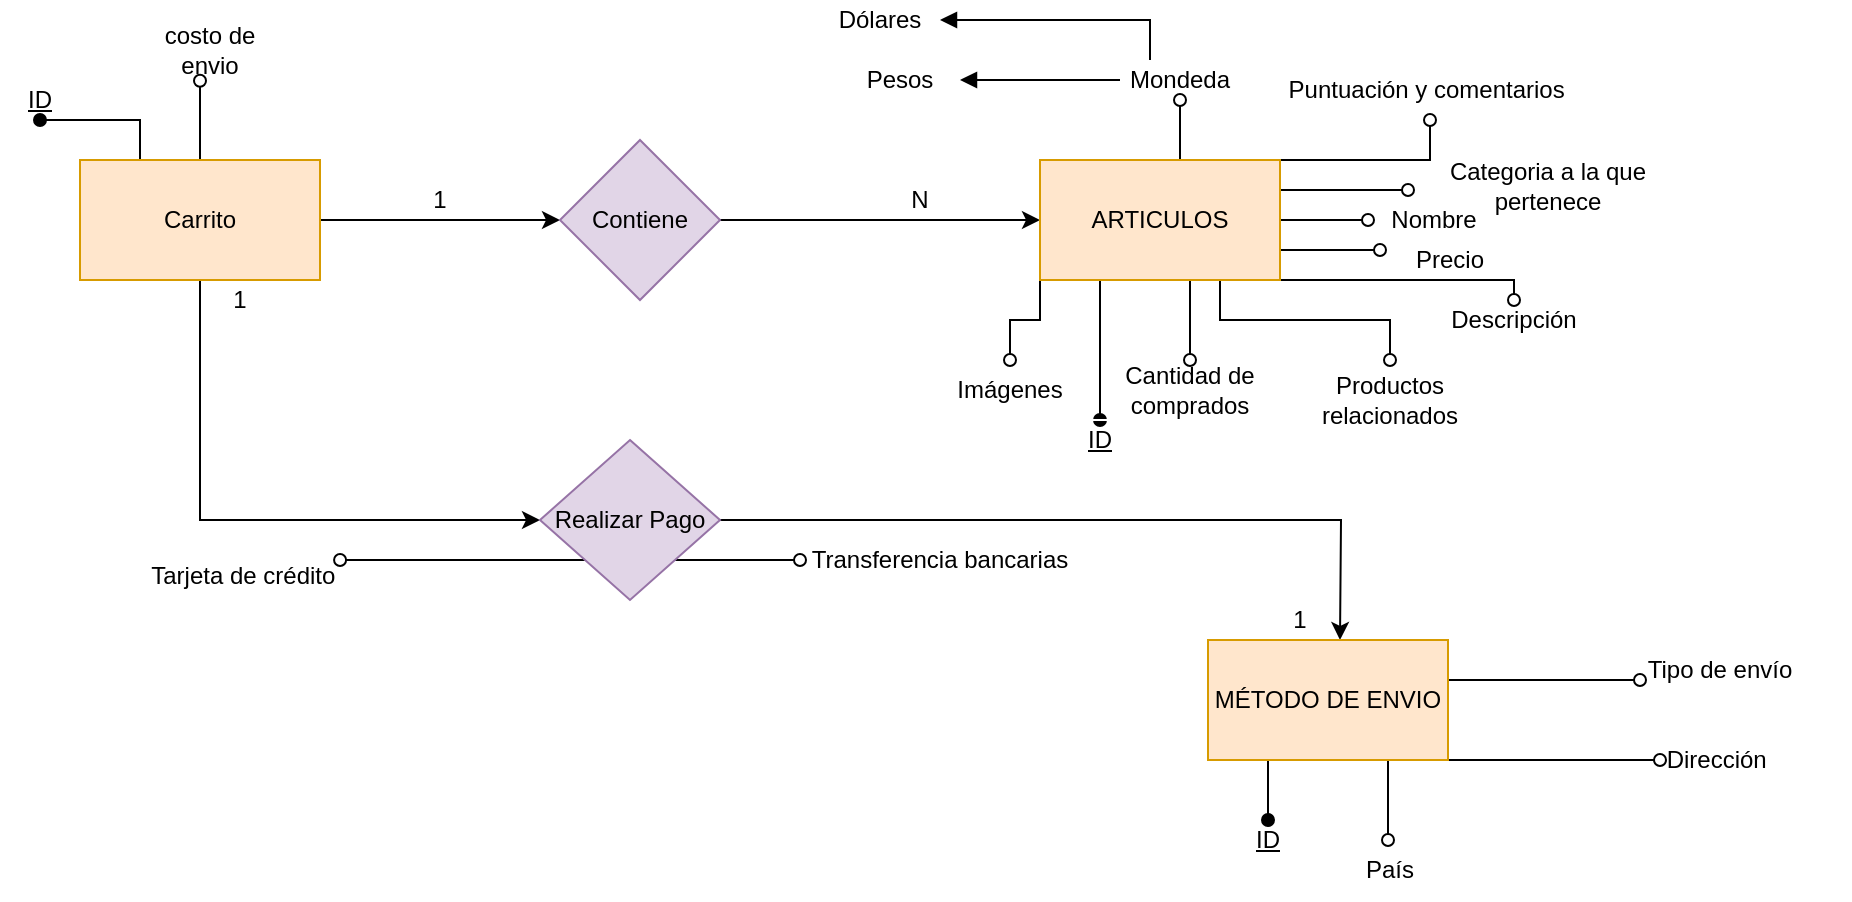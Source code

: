 <mxfile version="14.9.8" type="github">
  <diagram id="x0mtPKsXIoCM_E7vGqDa" name="Diagrama Ecommece">
    <mxGraphModel dx="2123" dy="685" grid="1" gridSize="10" guides="1" tooltips="1" connect="1" arrows="1" fold="1" page="1" pageScale="1" pageWidth="827" pageHeight="1169" math="0" shadow="0">
      <root>
        <mxCell id="0" />
        <mxCell id="1" parent="0" />
        <mxCell id="L4fkzpxxUZNFCqm3rQeX-3" value="" style="edgeStyle=orthogonalEdgeStyle;rounded=0;orthogonalLoop=1;jettySize=auto;html=1;" parent="1" source="L4fkzpxxUZNFCqm3rQeX-1" target="L4fkzpxxUZNFCqm3rQeX-2" edge="1">
          <mxGeometry relative="1" as="geometry" />
        </mxCell>
        <mxCell id="oZV_gyn4Lc5vq8S6sUId-5" style="edgeStyle=orthogonalEdgeStyle;rounded=0;orthogonalLoop=1;jettySize=auto;html=1;exitX=0.5;exitY=1;exitDx=0;exitDy=0;endArrow=classic;endFill=1;" parent="1" source="L4fkzpxxUZNFCqm3rQeX-1" target="L4fkzpxxUZNFCqm3rQeX-6" edge="1">
          <mxGeometry relative="1" as="geometry">
            <Array as="points">
              <mxPoint x="-190" y="270" />
            </Array>
          </mxGeometry>
        </mxCell>
        <mxCell id="nnbf3i6Vq3ACkcfvG0Zu-2" style="edgeStyle=orthogonalEdgeStyle;rounded=0;orthogonalLoop=1;jettySize=auto;html=1;exitX=0.5;exitY=0;exitDx=0;exitDy=0;entryX=0.4;entryY=1.012;entryDx=0;entryDy=0;entryPerimeter=0;endArrow=oval;endFill=0;" parent="1" source="L4fkzpxxUZNFCqm3rQeX-1" target="nnbf3i6Vq3ACkcfvG0Zu-3" edge="1">
          <mxGeometry relative="1" as="geometry">
            <mxPoint x="-190" y="40" as="targetPoint" />
          </mxGeometry>
        </mxCell>
        <mxCell id="e4ZpNv6kdScLMxmuTlxS-5" style="edgeStyle=orthogonalEdgeStyle;rounded=0;orthogonalLoop=1;jettySize=auto;html=1;exitX=0.25;exitY=0;exitDx=0;exitDy=0;endArrow=oval;endFill=1;" edge="1" parent="1" source="L4fkzpxxUZNFCqm3rQeX-1" target="e4ZpNv6kdScLMxmuTlxS-6">
          <mxGeometry relative="1" as="geometry">
            <mxPoint x="-270" y="70" as="targetPoint" />
          </mxGeometry>
        </mxCell>
        <mxCell id="L4fkzpxxUZNFCqm3rQeX-1" value="Carrito" style="rounded=0;whiteSpace=wrap;html=1;fillColor=#ffe6cc;strokeColor=#d79b00;" parent="1" vertex="1">
          <mxGeometry x="-250" y="90" width="120" height="60" as="geometry" />
        </mxCell>
        <mxCell id="L4fkzpxxUZNFCqm3rQeX-5" value="" style="edgeStyle=orthogonalEdgeStyle;rounded=0;orthogonalLoop=1;jettySize=auto;html=1;" parent="1" source="L4fkzpxxUZNFCqm3rQeX-2" target="L4fkzpxxUZNFCqm3rQeX-4" edge="1">
          <mxGeometry relative="1" as="geometry" />
        </mxCell>
        <mxCell id="L4fkzpxxUZNFCqm3rQeX-2" value="Contiene" style="rhombus;whiteSpace=wrap;html=1;rounded=0;fillColor=#e1d5e7;strokeColor=#9673a6;" parent="1" vertex="1">
          <mxGeometry x="-10" y="80" width="80" height="80" as="geometry" />
        </mxCell>
        <mxCell id="L4fkzpxxUZNFCqm3rQeX-14" style="edgeStyle=orthogonalEdgeStyle;rounded=0;orthogonalLoop=1;jettySize=auto;html=1;exitX=1;exitY=0.5;exitDx=0;exitDy=0;endArrow=oval;endFill=0;" parent="1" source="L4fkzpxxUZNFCqm3rQeX-4" target="L4fkzpxxUZNFCqm3rQeX-15" edge="1">
          <mxGeometry relative="1" as="geometry">
            <mxPoint x="420" y="120" as="targetPoint" />
          </mxGeometry>
        </mxCell>
        <mxCell id="L4fkzpxxUZNFCqm3rQeX-16" style="edgeStyle=orthogonalEdgeStyle;rounded=0;orthogonalLoop=1;jettySize=auto;html=1;exitX=1;exitY=1;exitDx=0;exitDy=0;endArrow=oval;endFill=0;" parent="1" source="L4fkzpxxUZNFCqm3rQeX-4" target="L4fkzpxxUZNFCqm3rQeX-17" edge="1">
          <mxGeometry relative="1" as="geometry">
            <mxPoint x="380" y="150" as="targetPoint" />
            <Array as="points">
              <mxPoint x="360" y="150" />
              <mxPoint x="360" y="150" />
            </Array>
          </mxGeometry>
        </mxCell>
        <mxCell id="L4fkzpxxUZNFCqm3rQeX-18" style="edgeStyle=orthogonalEdgeStyle;rounded=0;orthogonalLoop=1;jettySize=auto;html=1;exitX=1;exitY=0.75;exitDx=0;exitDy=0;endArrow=oval;endFill=0;" parent="1" source="L4fkzpxxUZNFCqm3rQeX-4" target="L4fkzpxxUZNFCqm3rQeX-19" edge="1">
          <mxGeometry relative="1" as="geometry">
            <mxPoint x="380" y="135" as="targetPoint" />
            <Array as="points">
              <mxPoint x="390" y="135" />
              <mxPoint x="390" y="135" />
            </Array>
          </mxGeometry>
        </mxCell>
        <mxCell id="L4fkzpxxUZNFCqm3rQeX-21" style="edgeStyle=orthogonalEdgeStyle;rounded=0;orthogonalLoop=1;jettySize=auto;html=1;exitX=1;exitY=0;exitDx=0;exitDy=0;endArrow=oval;endFill=0;" parent="1" source="L4fkzpxxUZNFCqm3rQeX-4" target="L4fkzpxxUZNFCqm3rQeX-22" edge="1">
          <mxGeometry relative="1" as="geometry">
            <mxPoint x="390" y="90" as="targetPoint" />
            <Array as="points">
              <mxPoint x="370" y="90" />
              <mxPoint x="370" y="90" />
            </Array>
          </mxGeometry>
        </mxCell>
        <mxCell id="L4fkzpxxUZNFCqm3rQeX-24" style="edgeStyle=orthogonalEdgeStyle;rounded=0;orthogonalLoop=1;jettySize=auto;html=1;exitX=1;exitY=0.25;exitDx=0;exitDy=0;endArrow=oval;endFill=0;" parent="1" source="L4fkzpxxUZNFCqm3rQeX-4" target="L4fkzpxxUZNFCqm3rQeX-25" edge="1">
          <mxGeometry relative="1" as="geometry">
            <mxPoint x="400" y="105" as="targetPoint" />
            <Array as="points">
              <mxPoint x="400" y="105" />
              <mxPoint x="400" y="105" />
            </Array>
          </mxGeometry>
        </mxCell>
        <mxCell id="nnbf3i6Vq3ACkcfvG0Zu-4" style="edgeStyle=orthogonalEdgeStyle;rounded=0;orthogonalLoop=1;jettySize=auto;html=1;exitX=0.5;exitY=0;exitDx=0;exitDy=0;endArrow=oval;endFill=0;" parent="1" source="L4fkzpxxUZNFCqm3rQeX-4" target="nnbf3i6Vq3ACkcfvG0Zu-5" edge="1">
          <mxGeometry relative="1" as="geometry">
            <mxPoint x="290" y="50" as="targetPoint" />
            <Array as="points">
              <mxPoint x="300" y="90" />
            </Array>
          </mxGeometry>
        </mxCell>
        <mxCell id="nnbf3i6Vq3ACkcfvG0Zu-11" style="edgeStyle=orthogonalEdgeStyle;rounded=0;orthogonalLoop=1;jettySize=auto;html=1;exitX=0.5;exitY=1;exitDx=0;exitDy=0;endArrow=oval;endFill=0;" parent="1" source="L4fkzpxxUZNFCqm3rQeX-4" target="nnbf3i6Vq3ACkcfvG0Zu-12" edge="1">
          <mxGeometry relative="1" as="geometry">
            <mxPoint x="290" y="200" as="targetPoint" />
            <Array as="points">
              <mxPoint x="305" y="150" />
            </Array>
          </mxGeometry>
        </mxCell>
        <mxCell id="nnbf3i6Vq3ACkcfvG0Zu-13" style="edgeStyle=orthogonalEdgeStyle;rounded=0;orthogonalLoop=1;jettySize=auto;html=1;exitX=0;exitY=1;exitDx=0;exitDy=0;endArrow=oval;endFill=0;" parent="1" source="L4fkzpxxUZNFCqm3rQeX-4" target="nnbf3i6Vq3ACkcfvG0Zu-14" edge="1">
          <mxGeometry relative="1" as="geometry">
            <mxPoint x="230" y="210" as="targetPoint" />
          </mxGeometry>
        </mxCell>
        <mxCell id="nnbf3i6Vq3ACkcfvG0Zu-15" style="edgeStyle=orthogonalEdgeStyle;rounded=0;orthogonalLoop=1;jettySize=auto;html=1;exitX=0.75;exitY=1;exitDx=0;exitDy=0;endArrow=oval;endFill=0;" parent="1" source="L4fkzpxxUZNFCqm3rQeX-4" target="nnbf3i6Vq3ACkcfvG0Zu-16" edge="1">
          <mxGeometry relative="1" as="geometry">
            <mxPoint x="380" y="200" as="targetPoint" />
          </mxGeometry>
        </mxCell>
        <mxCell id="e4ZpNv6kdScLMxmuTlxS-3" style="edgeStyle=orthogonalEdgeStyle;rounded=0;orthogonalLoop=1;jettySize=auto;html=1;exitX=0.25;exitY=1;exitDx=0;exitDy=0;endArrow=oval;endFill=1;" edge="1" parent="1" source="L4fkzpxxUZNFCqm3rQeX-4" target="e4ZpNv6kdScLMxmuTlxS-4">
          <mxGeometry relative="1" as="geometry">
            <mxPoint x="260" y="230" as="targetPoint" />
          </mxGeometry>
        </mxCell>
        <mxCell id="L4fkzpxxUZNFCqm3rQeX-4" value="ARTICULOS" style="whiteSpace=wrap;html=1;rounded=0;fillColor=#ffe6cc;strokeColor=#d79b00;" parent="1" vertex="1">
          <mxGeometry x="230" y="90" width="120" height="60" as="geometry" />
        </mxCell>
        <mxCell id="L4fkzpxxUZNFCqm3rQeX-9" value="" style="edgeStyle=orthogonalEdgeStyle;rounded=0;orthogonalLoop=1;jettySize=auto;html=1;" parent="1" source="L4fkzpxxUZNFCqm3rQeX-6" edge="1">
          <mxGeometry relative="1" as="geometry">
            <mxPoint x="380" y="330" as="targetPoint" />
          </mxGeometry>
        </mxCell>
        <mxCell id="e4ZpNv6kdScLMxmuTlxS-12" style="edgeStyle=orthogonalEdgeStyle;rounded=0;orthogonalLoop=1;jettySize=auto;html=1;exitX=0;exitY=1;exitDx=0;exitDy=0;entryX=0.917;entryY=0.201;entryDx=0;entryDy=0;entryPerimeter=0;endArrow=oval;endFill=0;" edge="1" parent="1" source="L4fkzpxxUZNFCqm3rQeX-6" target="oZV_gyn4Lc5vq8S6sUId-2">
          <mxGeometry relative="1" as="geometry" />
        </mxCell>
        <mxCell id="e4ZpNv6kdScLMxmuTlxS-13" style="edgeStyle=orthogonalEdgeStyle;rounded=0;orthogonalLoop=1;jettySize=auto;html=1;exitX=1;exitY=1;exitDx=0;exitDy=0;endArrow=oval;endFill=0;" edge="1" parent="1" source="L4fkzpxxUZNFCqm3rQeX-6">
          <mxGeometry relative="1" as="geometry">
            <mxPoint x="110.0" y="290.034" as="targetPoint" />
          </mxGeometry>
        </mxCell>
        <mxCell id="L4fkzpxxUZNFCqm3rQeX-6" value="Realizar Pago" style="rhombus;whiteSpace=wrap;html=1;rounded=0;fillColor=#e1d5e7;strokeColor=#9673a6;" parent="1" vertex="1">
          <mxGeometry x="-20" y="230" width="90" height="80" as="geometry" />
        </mxCell>
        <mxCell id="L4fkzpxxUZNFCqm3rQeX-33" style="edgeStyle=orthogonalEdgeStyle;rounded=0;orthogonalLoop=1;jettySize=auto;html=1;exitX=0.25;exitY=1;exitDx=0;exitDy=0;endArrow=oval;endFill=0;" parent="1" source="L4fkzpxxUZNFCqm3rQeX-12" target="L4fkzpxxUZNFCqm3rQeX-34" edge="1">
          <mxGeometry relative="1" as="geometry">
            <mxPoint x="630" y="480" as="targetPoint" />
            <Array as="points">
              <mxPoint x="550" y="390" />
            </Array>
          </mxGeometry>
        </mxCell>
        <mxCell id="L4fkzpxxUZNFCqm3rQeX-35" style="edgeStyle=orthogonalEdgeStyle;rounded=0;orthogonalLoop=1;jettySize=auto;html=1;exitX=0.75;exitY=1;exitDx=0;exitDy=0;endArrow=oval;endFill=0;" parent="1" source="L4fkzpxxUZNFCqm3rQeX-12" edge="1">
          <mxGeometry relative="1" as="geometry">
            <mxPoint x="404" y="430" as="targetPoint" />
            <Array as="points">
              <mxPoint x="404" y="420" />
              <mxPoint x="404" y="420" />
            </Array>
          </mxGeometry>
        </mxCell>
        <mxCell id="L4fkzpxxUZNFCqm3rQeX-37" style="edgeStyle=orthogonalEdgeStyle;rounded=0;orthogonalLoop=1;jettySize=auto;html=1;exitX=1;exitY=1;exitDx=0;exitDy=0;endArrow=oval;endFill=0;" parent="1" source="L4fkzpxxUZNFCqm3rQeX-12" edge="1">
          <mxGeometry relative="1" as="geometry">
            <mxPoint x="530" y="350" as="targetPoint" />
            <Array as="points">
              <mxPoint x="434" y="350" />
            </Array>
          </mxGeometry>
        </mxCell>
        <mxCell id="e4ZpNv6kdScLMxmuTlxS-14" style="edgeStyle=orthogonalEdgeStyle;rounded=0;orthogonalLoop=1;jettySize=auto;html=1;exitX=0.25;exitY=1;exitDx=0;exitDy=0;endArrow=oval;endFill=1;" edge="1" parent="1" source="L4fkzpxxUZNFCqm3rQeX-12" target="e4ZpNv6kdScLMxmuTlxS-15">
          <mxGeometry relative="1" as="geometry">
            <mxPoint x="344.034" y="430" as="targetPoint" />
          </mxGeometry>
        </mxCell>
        <mxCell id="L4fkzpxxUZNFCqm3rQeX-12" value="MÉTODO DE ENVIO" style="whiteSpace=wrap;html=1;rounded=0;fillColor=#ffe6cc;strokeColor=#d79b00;" parent="1" vertex="1">
          <mxGeometry x="314" y="330" width="120" height="60" as="geometry" />
        </mxCell>
        <mxCell id="L4fkzpxxUZNFCqm3rQeX-15" value="Nombre" style="text;html=1;strokeColor=none;fillColor=none;align=center;verticalAlign=middle;whiteSpace=wrap;rounded=0;" parent="1" vertex="1">
          <mxGeometry x="394" y="110" width="66" height="20" as="geometry" />
        </mxCell>
        <mxCell id="L4fkzpxxUZNFCqm3rQeX-17" value="Descripción" style="text;html=1;strokeColor=none;fillColor=none;align=center;verticalAlign=middle;whiteSpace=wrap;rounded=0;" parent="1" vertex="1">
          <mxGeometry x="434" y="160" width="66" height="20" as="geometry" />
        </mxCell>
        <mxCell id="L4fkzpxxUZNFCqm3rQeX-19" value="Precio" style="text;html=1;strokeColor=none;fillColor=none;align=center;verticalAlign=middle;whiteSpace=wrap;rounded=0;" parent="1" vertex="1">
          <mxGeometry x="400" y="130" width="70" height="20" as="geometry" />
        </mxCell>
        <mxCell id="L4fkzpxxUZNFCqm3rQeX-22" value="Puntuación y comentarios&amp;nbsp;" style="text;html=1;strokeColor=none;fillColor=none;align=center;verticalAlign=middle;whiteSpace=wrap;rounded=0;" parent="1" vertex="1">
          <mxGeometry x="350" y="40" width="150" height="30" as="geometry" />
        </mxCell>
        <mxCell id="L4fkzpxxUZNFCqm3rQeX-25" value="Categoria a la que pertenece" style="text;html=1;strokeColor=none;fillColor=none;align=center;verticalAlign=middle;whiteSpace=wrap;rounded=0;" parent="1" vertex="1">
          <mxGeometry x="414" y="90" width="140" height="25" as="geometry" />
        </mxCell>
        <mxCell id="L4fkzpxxUZNFCqm3rQeX-31" value="Transferencia bancarias&lt;br&gt;" style="text;html=1;strokeColor=none;fillColor=none;align=center;verticalAlign=middle;whiteSpace=wrap;rounded=0;" parent="1" vertex="1">
          <mxGeometry x="100" y="270" width="160" height="40" as="geometry" />
        </mxCell>
        <mxCell id="L4fkzpxxUZNFCqm3rQeX-34" value="Dirección&amp;nbsp;" style="text;html=1;strokeColor=none;fillColor=none;align=center;verticalAlign=middle;whiteSpace=wrap;rounded=0;" parent="1" vertex="1">
          <mxGeometry x="540" y="380" width="60" height="20" as="geometry" />
        </mxCell>
        <mxCell id="L4fkzpxxUZNFCqm3rQeX-36" value="País" style="text;html=1;strokeColor=none;fillColor=none;align=center;verticalAlign=middle;whiteSpace=wrap;rounded=0;" parent="1" vertex="1">
          <mxGeometry x="380" y="430" width="50" height="30" as="geometry" />
        </mxCell>
        <mxCell id="L4fkzpxxUZNFCqm3rQeX-38" value="Tipo de envío" style="text;html=1;strokeColor=none;fillColor=none;align=center;verticalAlign=middle;whiteSpace=wrap;rounded=0;" parent="1" vertex="1">
          <mxGeometry x="505" y="330" width="130" height="30" as="geometry" />
        </mxCell>
        <mxCell id="L4fkzpxxUZNFCqm3rQeX-43" value="N" style="text;html=1;strokeColor=none;fillColor=none;align=center;verticalAlign=middle;whiteSpace=wrap;rounded=0;" parent="1" vertex="1">
          <mxGeometry x="150" y="100" width="40" height="20" as="geometry" />
        </mxCell>
        <mxCell id="L4fkzpxxUZNFCqm3rQeX-44" value="1" style="text;html=1;strokeColor=none;fillColor=none;align=center;verticalAlign=middle;whiteSpace=wrap;rounded=0;" parent="1" vertex="1">
          <mxGeometry x="-90" y="100" width="40" height="20" as="geometry" />
        </mxCell>
        <mxCell id="L4fkzpxxUZNFCqm3rQeX-47" value="1" style="text;html=1;strokeColor=none;fillColor=none;align=center;verticalAlign=middle;whiteSpace=wrap;rounded=0;" parent="1" vertex="1">
          <mxGeometry x="340" y="310" width="40" height="20" as="geometry" />
        </mxCell>
        <mxCell id="oZV_gyn4Lc5vq8S6sUId-2" value="&amp;nbsp;Tarjeta de crédito" style="text;html=1;strokeColor=none;fillColor=none;align=center;verticalAlign=middle;whiteSpace=wrap;rounded=0;" parent="1" vertex="1">
          <mxGeometry x="-230" y="285" width="120" height="25" as="geometry" />
        </mxCell>
        <mxCell id="nnbf3i6Vq3ACkcfvG0Zu-3" value="costo de envio" style="text;html=1;strokeColor=none;fillColor=none;align=center;verticalAlign=middle;whiteSpace=wrap;rounded=0;" parent="1" vertex="1">
          <mxGeometry x="-210" y="20" width="50" height="30" as="geometry" />
        </mxCell>
        <mxCell id="nnbf3i6Vq3ACkcfvG0Zu-7" value="" style="edgeStyle=orthogonalEdgeStyle;rounded=0;orthogonalLoop=1;jettySize=auto;html=1;endArrow=block;endFill=1;" parent="1" source="nnbf3i6Vq3ACkcfvG0Zu-5" target="nnbf3i6Vq3ACkcfvG0Zu-6" edge="1">
          <mxGeometry relative="1" as="geometry" />
        </mxCell>
        <mxCell id="nnbf3i6Vq3ACkcfvG0Zu-8" style="edgeStyle=orthogonalEdgeStyle;rounded=0;orthogonalLoop=1;jettySize=auto;html=1;exitX=0.25;exitY=0;exitDx=0;exitDy=0;endArrow=block;endFill=1;" parent="1" source="nnbf3i6Vq3ACkcfvG0Zu-5" target="nnbf3i6Vq3ACkcfvG0Zu-10" edge="1">
          <mxGeometry relative="1" as="geometry">
            <mxPoint x="285" y="30" as="targetPoint" />
            <Array as="points">
              <mxPoint x="285" y="20" />
            </Array>
          </mxGeometry>
        </mxCell>
        <mxCell id="nnbf3i6Vq3ACkcfvG0Zu-5" value="Mondeda" style="text;html=1;strokeColor=none;fillColor=none;align=center;verticalAlign=middle;whiteSpace=wrap;rounded=0;" parent="1" vertex="1">
          <mxGeometry x="270" y="40" width="60" height="20" as="geometry" />
        </mxCell>
        <mxCell id="nnbf3i6Vq3ACkcfvG0Zu-6" value="Pesos" style="text;html=1;strokeColor=none;fillColor=none;align=center;verticalAlign=middle;whiteSpace=wrap;rounded=0;" parent="1" vertex="1">
          <mxGeometry x="130" y="40" width="60" height="20" as="geometry" />
        </mxCell>
        <mxCell id="nnbf3i6Vq3ACkcfvG0Zu-10" value="Dólares" style="text;html=1;strokeColor=none;fillColor=none;align=center;verticalAlign=middle;whiteSpace=wrap;rounded=0;" parent="1" vertex="1">
          <mxGeometry x="120" y="10" width="60" height="20" as="geometry" />
        </mxCell>
        <mxCell id="nnbf3i6Vq3ACkcfvG0Zu-12" value="Cantidad de comprados" style="text;html=1;strokeColor=none;fillColor=none;align=center;verticalAlign=middle;whiteSpace=wrap;rounded=0;" parent="1" vertex="1">
          <mxGeometry x="270" y="190" width="70" height="30" as="geometry" />
        </mxCell>
        <mxCell id="nnbf3i6Vq3ACkcfvG0Zu-14" value="Imágenes" style="text;html=1;strokeColor=none;fillColor=none;align=center;verticalAlign=middle;whiteSpace=wrap;rounded=0;" parent="1" vertex="1">
          <mxGeometry x="180" y="190" width="70" height="30" as="geometry" />
        </mxCell>
        <mxCell id="nnbf3i6Vq3ACkcfvG0Zu-16" value="Productos relacionados" style="text;html=1;strokeColor=none;fillColor=none;align=center;verticalAlign=middle;whiteSpace=wrap;rounded=0;" parent="1" vertex="1">
          <mxGeometry x="360" y="190" width="90" height="40" as="geometry" />
        </mxCell>
        <mxCell id="e4ZpNv6kdScLMxmuTlxS-4" value="&lt;u&gt;ID&lt;/u&gt;" style="text;html=1;strokeColor=#FFFFFF;fillColor=none;align=center;verticalAlign=middle;whiteSpace=wrap;rounded=0;" vertex="1" parent="1">
          <mxGeometry x="240" y="220" width="40" height="20" as="geometry" />
        </mxCell>
        <mxCell id="e4ZpNv6kdScLMxmuTlxS-6" value="&lt;u&gt;ID&lt;/u&gt;" style="text;html=1;strokeColor=none;fillColor=none;align=center;verticalAlign=middle;whiteSpace=wrap;rounded=0;" vertex="1" parent="1">
          <mxGeometry x="-290" y="50" width="40" height="20" as="geometry" />
        </mxCell>
        <mxCell id="e4ZpNv6kdScLMxmuTlxS-11" value="1" style="text;html=1;strokeColor=none;fillColor=none;align=center;verticalAlign=middle;whiteSpace=wrap;rounded=0;" vertex="1" parent="1">
          <mxGeometry x="-190" y="150" width="40" height="20" as="geometry" />
        </mxCell>
        <mxCell id="e4ZpNv6kdScLMxmuTlxS-15" value="&lt;u&gt;ID&lt;/u&gt;" style="text;html=1;strokeColor=none;fillColor=none;align=center;verticalAlign=middle;whiteSpace=wrap;rounded=0;" vertex="1" parent="1">
          <mxGeometry x="324.034" y="420" width="40" height="20" as="geometry" />
        </mxCell>
        <mxCell id="e4ZpNv6kdScLMxmuTlxS-16" value="" style="triangle;whiteSpace=wrap;html=1;strokeColor=#FFFFFF;" vertex="1" parent="1">
          <mxGeometry x="40" y="160" width="60" height="80" as="geometry" />
        </mxCell>
        <mxCell id="e4ZpNv6kdScLMxmuTlxS-18" value="" style="triangle;whiteSpace=wrap;html=1;strokeColor=#FFFFFF;" vertex="1" parent="1">
          <mxGeometry x="40" y="160" width="60" height="80" as="geometry" />
        </mxCell>
        <mxCell id="e4ZpNv6kdScLMxmuTlxS-19" value="" style="triangle;whiteSpace=wrap;html=1;strokeColor=#FFFFFF;" vertex="1" parent="1">
          <mxGeometry x="40" y="160" width="60" height="80" as="geometry" />
        </mxCell>
        <mxCell id="e4ZpNv6kdScLMxmuTlxS-20" value="" style="triangle;whiteSpace=wrap;html=1;strokeColor=#FFFFFF;" vertex="1" parent="1">
          <mxGeometry x="40" y="160" width="60" height="80" as="geometry" />
        </mxCell>
      </root>
    </mxGraphModel>
  </diagram>
</mxfile>
